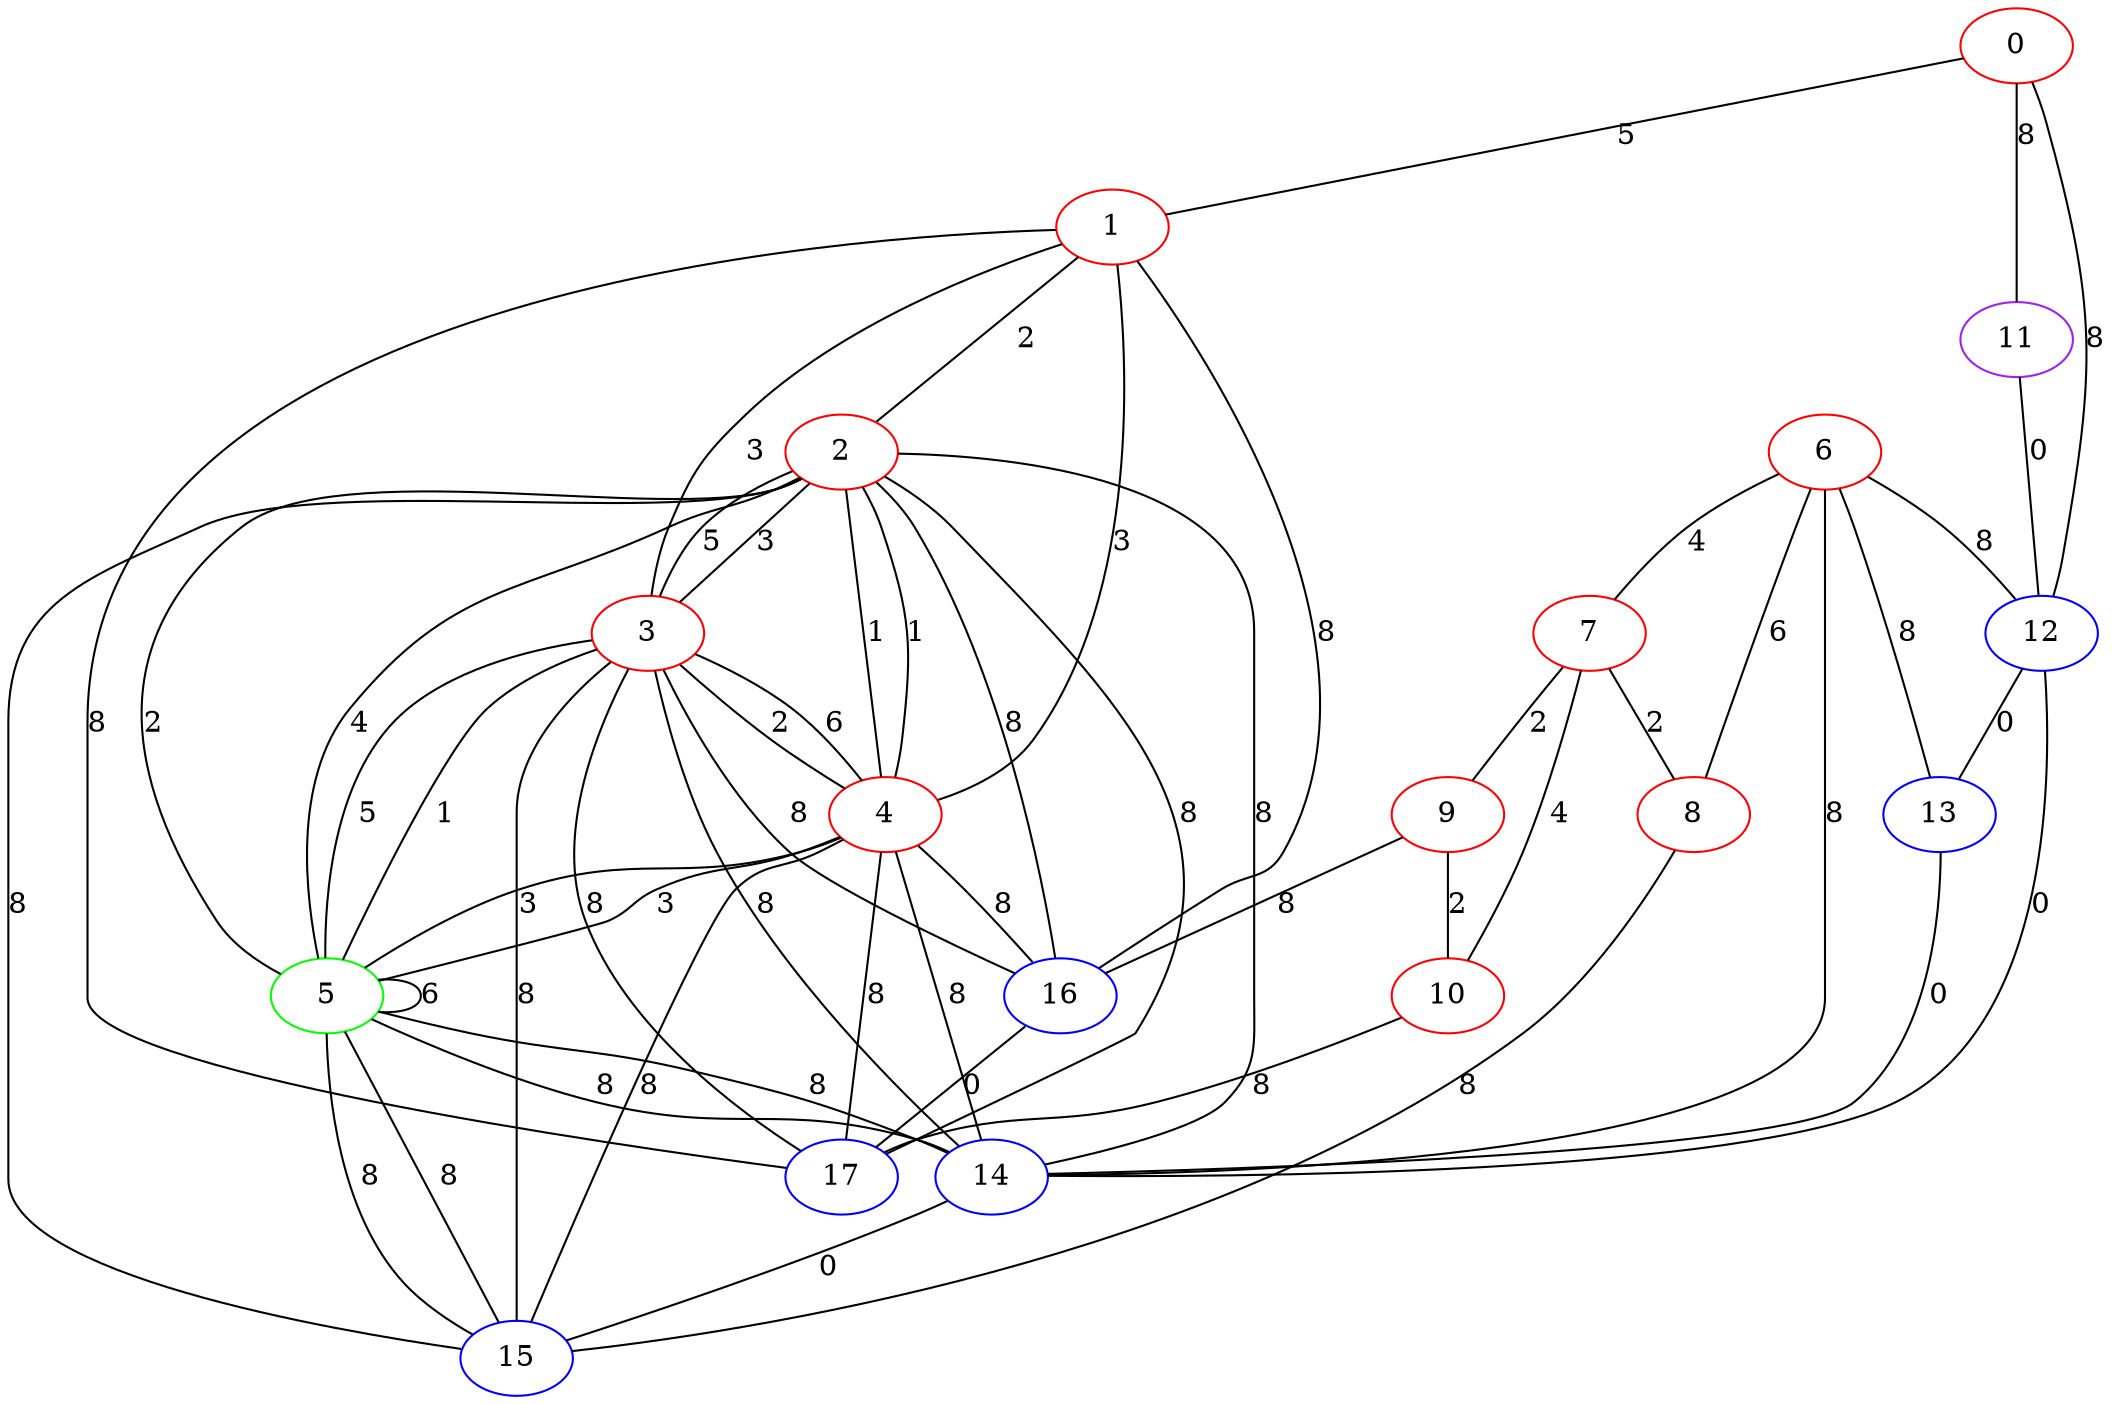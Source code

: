 graph "" {
0 [color=red, weight=1];
1 [color=red, weight=1];
2 [color=red, weight=1];
3 [color=red, weight=1];
4 [color=red, weight=1];
5 [color=green, weight=2];
6 [color=red, weight=1];
7 [color=red, weight=1];
8 [color=red, weight=1];
9 [color=red, weight=1];
10 [color=red, weight=1];
11 [color=purple, weight=4];
12 [color=blue, weight=3];
13 [color=blue, weight=3];
14 [color=blue, weight=3];
15 [color=blue, weight=3];
16 [color=blue, weight=3];
17 [color=blue, weight=3];
0 -- 1  [key=0, label=5];
0 -- 11  [key=0, label=8];
0 -- 12  [key=0, label=8];
1 -- 2  [key=0, label=2];
1 -- 3  [key=0, label=3];
1 -- 4  [key=0, label=3];
1 -- 16  [key=0, label=8];
1 -- 17  [key=0, label=8];
2 -- 3  [key=0, label=3];
2 -- 3  [key=1, label=5];
2 -- 4  [key=0, label=1];
2 -- 4  [key=1, label=1];
2 -- 5  [key=0, label=2];
2 -- 5  [key=1, label=4];
2 -- 14  [key=0, label=8];
2 -- 15  [key=0, label=8];
2 -- 16  [key=0, label=8];
2 -- 17  [key=0, label=8];
3 -- 4  [key=0, label=2];
3 -- 4  [key=1, label=6];
3 -- 5  [key=0, label=5];
3 -- 5  [key=1, label=1];
3 -- 14  [key=0, label=8];
3 -- 15  [key=0, label=8];
3 -- 16  [key=0, label=8];
3 -- 17  [key=0, label=8];
4 -- 5  [key=0, label=3];
4 -- 5  [key=1, label=3];
4 -- 14  [key=0, label=8];
4 -- 15  [key=0, label=8];
4 -- 16  [key=0, label=8];
4 -- 17  [key=0, label=8];
5 -- 5  [key=0, label=6];
5 -- 14  [key=0, label=8];
5 -- 14  [key=1, label=8];
5 -- 15  [key=0, label=8];
5 -- 15  [key=1, label=8];
6 -- 8  [key=0, label=6];
6 -- 12  [key=0, label=8];
6 -- 13  [key=0, label=8];
6 -- 14  [key=0, label=8];
6 -- 7  [key=0, label=4];
7 -- 8  [key=0, label=2];
7 -- 9  [key=0, label=2];
7 -- 10  [key=0, label=4];
8 -- 15  [key=0, label=8];
9 -- 16  [key=0, label=8];
9 -- 10  [key=0, label=2];
10 -- 17  [key=0, label=8];
11 -- 12  [key=0, label=0];
12 -- 13  [key=0, label=0];
12 -- 14  [key=0, label=0];
13 -- 14  [key=0, label=0];
14 -- 15  [key=0, label=0];
16 -- 17  [key=0, label=0];
}
